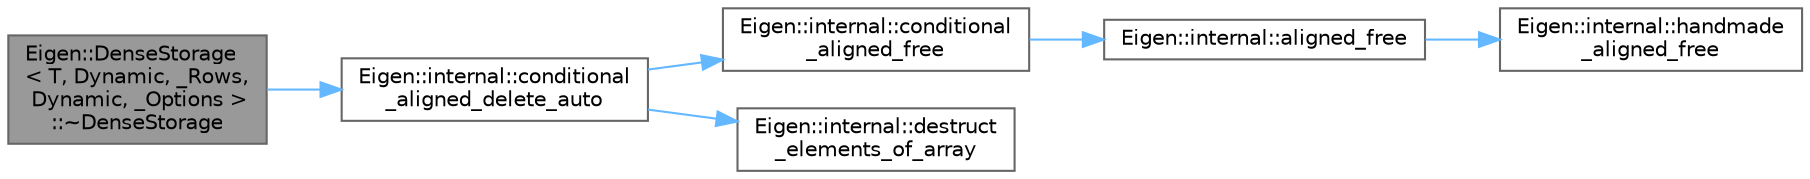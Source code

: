 digraph "Eigen::DenseStorage&lt; T, Dynamic, _Rows, Dynamic, _Options &gt;::~DenseStorage"
{
 // LATEX_PDF_SIZE
  bgcolor="transparent";
  edge [fontname=Helvetica,fontsize=10,labelfontname=Helvetica,labelfontsize=10];
  node [fontname=Helvetica,fontsize=10,shape=box,height=0.2,width=0.4];
  rankdir="LR";
  Node1 [id="Node000001",label="Eigen::DenseStorage\l\< T, Dynamic, _Rows,\l Dynamic, _Options \>\l::~DenseStorage",height=0.2,width=0.4,color="gray40", fillcolor="grey60", style="filled", fontcolor="black",tooltip=" "];
  Node1 -> Node2 [id="edge1_Node000001_Node000002",color="steelblue1",style="solid",tooltip=" "];
  Node2 [id="Node000002",label="Eigen::internal::conditional\l_aligned_delete_auto",height=0.2,width=0.4,color="grey40", fillcolor="white", style="filled",URL="$namespace_eigen_1_1internal.html#a4e30a9533494470d75c772223faa9903",tooltip=" "];
  Node2 -> Node3 [id="edge2_Node000002_Node000003",color="steelblue1",style="solid",tooltip=" "];
  Node3 [id="Node000003",label="Eigen::internal::conditional\l_aligned_free",height=0.2,width=0.4,color="grey40", fillcolor="white", style="filled",URL="$namespace_eigen_1_1internal.html#a2a7fb46ed6502862862b417071e3d618",tooltip=" "];
  Node3 -> Node4 [id="edge3_Node000003_Node000004",color="steelblue1",style="solid",tooltip=" "];
  Node4 [id="Node000004",label="Eigen::internal::aligned_free",height=0.2,width=0.4,color="grey40", fillcolor="white", style="filled",URL="$namespace_eigen_1_1internal.html#adad153f95799bcc02d86235418c0a73f",tooltip=" "];
  Node4 -> Node5 [id="edge4_Node000004_Node000005",color="steelblue1",style="solid",tooltip=" "];
  Node5 [id="Node000005",label="Eigen::internal::handmade\l_aligned_free",height=0.2,width=0.4,color="grey40", fillcolor="white", style="filled",URL="$namespace_eigen_1_1internal.html#a2a2e468d0c36a0b52ab8e22efdc6ca67",tooltip=" "];
  Node2 -> Node6 [id="edge5_Node000002_Node000006",color="steelblue1",style="solid",tooltip=" "];
  Node6 [id="Node000006",label="Eigen::internal::destruct\l_elements_of_array",height=0.2,width=0.4,color="grey40", fillcolor="white", style="filled",URL="$namespace_eigen_1_1internal.html#a6f532d76e83ab848ef30d9540bc6c66c",tooltip=" "];
}
